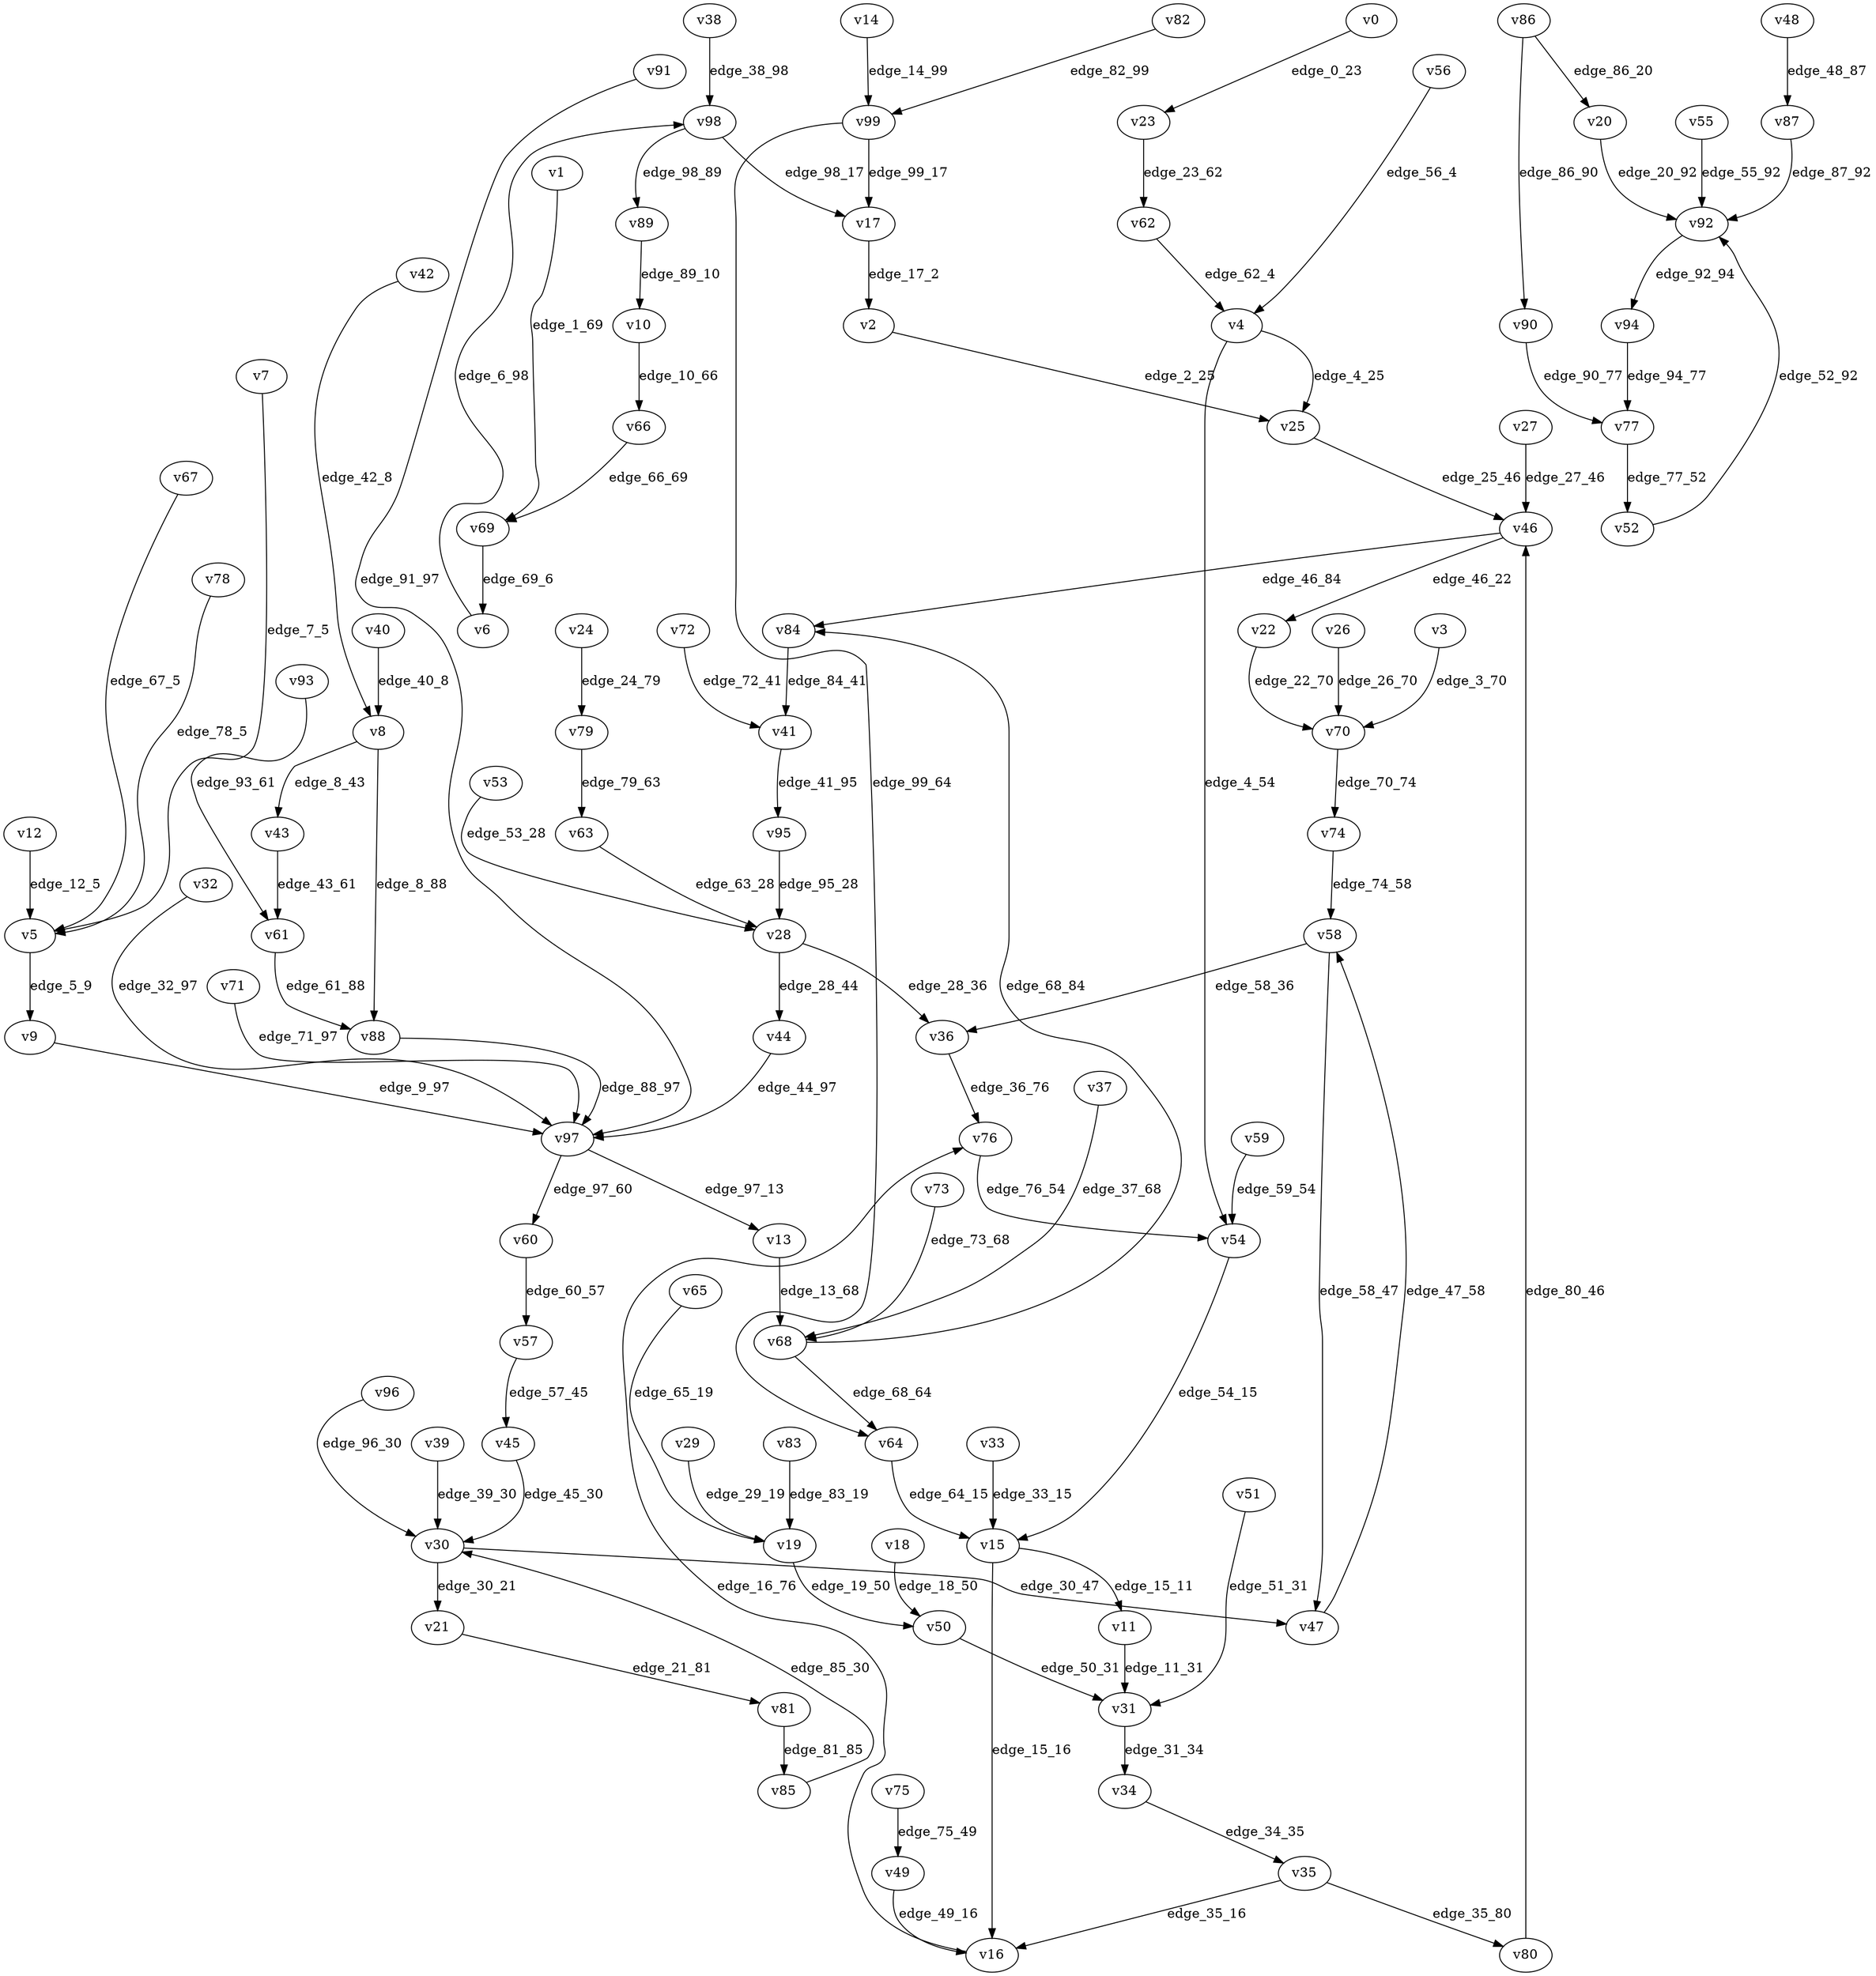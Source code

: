 digraph G {
    // Stochastic discounted game

    v0 [name="v0", player=1];
    v1 [name="v1", player=1];
    v2 [name="v2", player=-1];
    v3 [name="v3", player=0];
    v4 [name="v4", player=-1];
    v5 [name="v5", player=-1];
    v6 [name="v6", player=1];
    v7 [name="v7", player=0];
    v8 [name="v8", player=-1];
    v9 [name="v9", player=1];
    v10 [name="v10", player=-1];
    v11 [name="v11", player=0];
    v12 [name="v12", player=0];
    v13 [name="v13", player=0];
    v14 [name="v14", player=0];
    v15 [name="v15", player=-1];
    v16 [name="v16", player=0];
    v17 [name="v17", player=1];
    v18 [name="v18", player=-1];
    v19 [name="v19", player=-1];
    v20 [name="v20", player=1];
    v21 [name="v21", player=1];
    v22 [name="v22", player=1];
    v23 [name="v23", player=-1];
    v24 [name="v24", player=0];
    v25 [name="v25", player=1];
    v26 [name="v26", player=0];
    v27 [name="v27", player=1];
    v28 [name="v28", player=-1];
    v29 [name="v29", player=1];
    v30 [name="v30", player=-1];
    v31 [name="v31", player=-1];
    v32 [name="v32", player=1];
    v33 [name="v33", player=0];
    v34 [name="v34", player=0];
    v35 [name="v35", player=-1];
    v36 [name="v36", player=0];
    v37 [name="v37", player=1];
    v38 [name="v38", player=1];
    v39 [name="v39", player=1];
    v40 [name="v40", player=1];
    v41 [name="v41", player=-1];
    v42 [name="v42", player=0];
    v43 [name="v43", player=1];
    v44 [name="v44", player=0];
    v45 [name="v45", player=0];
    v46 [name="v46", player=-1];
    v47 [name="v47", player=1];
    v48 [name="v48", player=-1];
    v49 [name="v49", player=-1];
    v50 [name="v50", player=1];
    v51 [name="v51", player=0];
    v52 [name="v52", player=0];
    v53 [name="v53", player=1];
    v54 [name="v54", player=0];
    v55 [name="v55", player=1];
    v56 [name="v56", player=1];
    v57 [name="v57", player=-1];
    v58 [name="v58", player=-1];
    v59 [name="v59", player=-1];
    v60 [name="v60", player=0];
    v61 [name="v61", player=-1];
    v62 [name="v62", player=0];
    v63 [name="v63", player=1];
    v64 [name="v64", player=1];
    v65 [name="v65", player=1];
    v66 [name="v66", player=0];
    v67 [name="v67", player=0];
    v68 [name="v68", player=-1];
    v69 [name="v69", player=-1];
    v70 [name="v70", player=-1];
    v71 [name="v71", player=0];
    v72 [name="v72", player=0];
    v73 [name="v73", player=0];
    v74 [name="v74", player=0];
    v75 [name="v75", player=1];
    v76 [name="v76", player=-1];
    v77 [name="v77", player=-1];
    v78 [name="v78", player=1];
    v79 [name="v79", player=-1];
    v80 [name="v80", player=1];
    v81 [name="v81", player=-1];
    v82 [name="v82", player=1];
    v83 [name="v83", player=0];
    v84 [name="v84", player=0];
    v85 [name="v85", player=0];
    v86 [name="v86", player=-1];
    v87 [name="v87", player=0];
    v88 [name="v88", player=0];
    v89 [name="v89", player=1];
    v90 [name="v90", player=1];
    v91 [name="v91", player=0];
    v92 [name="v92", player=-1];
    v93 [name="v93", player=1];
    v94 [name="v94", player=1];
    v95 [name="v95", player=0];
    v96 [name="v96", player=1];
    v97 [name="v97", player=-1];
    v98 [name="v98", player=-1];
    v99 [name="v99", player=-1];

    v0 -> v23 [label="edge_0_23", weight=-4.154931, discount=0.298058];
    v1 -> v69 [label="edge_1_69", weight=-2.179371, discount=0.656870];
    v2 -> v25 [label="edge_2_25", probability=1.000000];
    v3 -> v70 [label="edge_3_70", weight=7.430424, discount=0.274796];
    v4 -> v25 [label="edge_4_25", probability=0.611085];
    v4 -> v54 [label="edge_4_54", probability=0.388915];
    v5 -> v9 [label="edge_5_9", probability=1.000000];
    v6 -> v98 [label="edge_6_98", weight=0.829296, discount=0.779141];
    v7 -> v5 [label="edge_7_5", weight=-6.618728, discount=0.442955];
    v8 -> v43 [label="edge_8_43", probability=0.497566];
    v8 -> v88 [label="edge_8_88", probability=0.502434];
    v9 -> v97 [label="edge_9_97", weight=-1.690177, discount=0.624962];
    v10 -> v66 [label="edge_10_66", probability=1.000000];
    v11 -> v31 [label="edge_11_31", weight=7.676270, discount=0.899769];
    v12 -> v5 [label="edge_12_5", weight=3.303039, discount=0.646131];
    v13 -> v68 [label="edge_13_68", weight=8.571931, discount=0.718287];
    v14 -> v99 [label="edge_14_99", weight=-3.862613, discount=0.362304];
    v15 -> v11 [label="edge_15_11", probability=0.495138];
    v15 -> v16 [label="edge_15_16", probability=0.504862];
    v16 -> v76 [label="edge_16_76", weight=-5.090603, discount=0.393636];
    v17 -> v2 [label="edge_17_2", weight=4.336062, discount=0.422116];
    v18 -> v50 [label="edge_18_50", probability=1.000000];
    v19 -> v50 [label="edge_19_50", probability=1.000000];
    v20 -> v92 [label="edge_20_92", weight=2.765425, discount=0.238128];
    v21 -> v81 [label="edge_21_81", weight=-7.391204, discount=0.239668];
    v22 -> v70 [label="edge_22_70", weight=1.571224, discount=0.731060];
    v23 -> v62 [label="edge_23_62", probability=1.000000];
    v24 -> v79 [label="edge_24_79", weight=6.002763, discount=0.422119];
    v25 -> v46 [label="edge_25_46", weight=0.935410, discount=0.795417];
    v26 -> v70 [label="edge_26_70", weight=8.583164, discount=0.522633];
    v27 -> v46 [label="edge_27_46", weight=9.067326, discount=0.492720];
    v28 -> v44 [label="edge_28_44", probability=0.410389];
    v28 -> v36 [label="edge_28_36", probability=0.589611];
    v29 -> v19 [label="edge_29_19", weight=2.357019, discount=0.349857];
    v30 -> v47 [label="edge_30_47", probability=0.320947];
    v30 -> v21 [label="edge_30_21", probability=0.679053];
    v31 -> v34 [label="edge_31_34", probability=1.000000];
    v32 -> v97 [label="edge_32_97", weight=-2.043564, discount=0.719195];
    v33 -> v15 [label="edge_33_15", weight=9.465906, discount=0.627801];
    v34 -> v35 [label="edge_34_35", weight=-4.153473, discount=0.457916];
    v35 -> v16 [label="edge_35_16", probability=0.359749];
    v35 -> v80 [label="edge_35_80", probability=0.640251];
    v36 -> v76 [label="edge_36_76", weight=-7.233871, discount=0.307097];
    v37 -> v68 [label="edge_37_68", weight=0.541309, discount=0.518282];
    v38 -> v98 [label="edge_38_98", weight=5.031463, discount=0.112339];
    v39 -> v30 [label="edge_39_30", weight=9.949560, discount=0.448507];
    v40 -> v8 [label="edge_40_8", weight=1.361355, discount=0.387878];
    v41 -> v95 [label="edge_41_95", probability=1.000000];
    v42 -> v8 [label="edge_42_8", weight=0.549607, discount=0.591213];
    v43 -> v61 [label="edge_43_61", weight=4.483103, discount=0.192462];
    v44 -> v97 [label="edge_44_97", weight=-4.904287, discount=0.587256];
    v45 -> v30 [label="edge_45_30", weight=-5.219514, discount=0.800130];
    v46 -> v84 [label="edge_46_84", probability=0.440095];
    v46 -> v22 [label="edge_46_22", probability=0.559905];
    v47 -> v58 [label="edge_47_58", weight=0.588103, discount=0.234483];
    v48 -> v87 [label="edge_48_87", probability=1.000000];
    v49 -> v16 [label="edge_49_16", probability=1.000000];
    v50 -> v31 [label="edge_50_31", weight=3.163098, discount=0.297304];
    v51 -> v31 [label="edge_51_31", weight=-4.162007, discount=0.336204];
    v52 -> v92 [label="edge_52_92", weight=-4.484130, discount=0.137049];
    v53 -> v28 [label="edge_53_28", weight=-6.439993, discount=0.869317];
    v54 -> v15 [label="edge_54_15", weight=-7.465156, discount=0.429854];
    v55 -> v92 [label="edge_55_92", weight=7.605885, discount=0.672704];
    v56 -> v4 [label="edge_56_4", weight=-4.219635, discount=0.426534];
    v57 -> v45 [label="edge_57_45", probability=1.000000];
    v58 -> v36 [label="edge_58_36", probability=0.544684];
    v58 -> v47 [label="edge_58_47", probability=0.455316];
    v59 -> v54 [label="edge_59_54", probability=1.000000];
    v60 -> v57 [label="edge_60_57", weight=8.252822, discount=0.518040];
    v61 -> v88 [label="edge_61_88", probability=1.000000];
    v62 -> v4 [label="edge_62_4", weight=-9.141119, discount=0.312623];
    v63 -> v28 [label="edge_63_28", weight=-0.692873, discount=0.154671];
    v64 -> v15 [label="edge_64_15", weight=4.816438, discount=0.113149];
    v65 -> v19 [label="edge_65_19", weight=-4.676829, discount=0.214637];
    v66 -> v69 [label="edge_66_69", weight=-4.499694, discount=0.178708];
    v67 -> v5 [label="edge_67_5", weight=-3.574386, discount=0.726784];
    v68 -> v84 [label="edge_68_84", probability=0.489201];
    v68 -> v64 [label="edge_68_64", probability=0.510799];
    v69 -> v6 [label="edge_69_6", probability=1.000000];
    v70 -> v74 [label="edge_70_74", probability=1.000000];
    v71 -> v97 [label="edge_71_97", weight=-2.297663, discount=0.772612];
    v72 -> v41 [label="edge_72_41", weight=6.286863, discount=0.466306];
    v73 -> v68 [label="edge_73_68", weight=-6.921016, discount=0.721461];
    v74 -> v58 [label="edge_74_58", weight=1.012116, discount=0.405072];
    v75 -> v49 [label="edge_75_49", weight=7.400626, discount=0.603033];
    v76 -> v54 [label="edge_76_54", probability=1.000000];
    v77 -> v52 [label="edge_77_52", probability=1.000000];
    v78 -> v5 [label="edge_78_5", weight=-1.958206, discount=0.363348];
    v79 -> v63 [label="edge_79_63", probability=1.000000];
    v80 -> v46 [label="edge_80_46", weight=7.864378, discount=0.891994];
    v81 -> v85 [label="edge_81_85", probability=1.000000];
    v82 -> v99 [label="edge_82_99", weight=-6.341397, discount=0.413379];
    v83 -> v19 [label="edge_83_19", weight=9.584941, discount=0.150958];
    v84 -> v41 [label="edge_84_41", weight=9.502952, discount=0.792058];
    v85 -> v30 [label="edge_85_30", weight=-1.219127, discount=0.228853];
    v86 -> v20 [label="edge_86_20", probability=0.477556];
    v86 -> v90 [label="edge_86_90", probability=0.522444];
    v87 -> v92 [label="edge_87_92", weight=-0.496597, discount=0.244643];
    v88 -> v97 [label="edge_88_97", weight=-0.615367, discount=0.492030];
    v89 -> v10 [label="edge_89_10", weight=0.264188, discount=0.120793];
    v90 -> v77 [label="edge_90_77", weight=4.489301, discount=0.544260];
    v91 -> v97 [label="edge_91_97", weight=-8.711710, discount=0.492018];
    v92 -> v94 [label="edge_92_94", probability=1.000000];
    v93 -> v61 [label="edge_93_61", weight=-8.804690, discount=0.728654];
    v94 -> v77 [label="edge_94_77", weight=6.806081, discount=0.494570];
    v95 -> v28 [label="edge_95_28", weight=3.065589, discount=0.180121];
    v96 -> v30 [label="edge_96_30", weight=-1.030400, discount=0.720044];
    v97 -> v60 [label="edge_97_60", probability=0.655398];
    v97 -> v13 [label="edge_97_13", probability=0.344602];
    v98 -> v17 [label="edge_98_17", probability=0.659805];
    v98 -> v89 [label="edge_98_89", probability=0.340195];
    v99 -> v17 [label="edge_99_17", probability=0.633032];
    v99 -> v64 [label="edge_99_64", probability=0.366968];
}